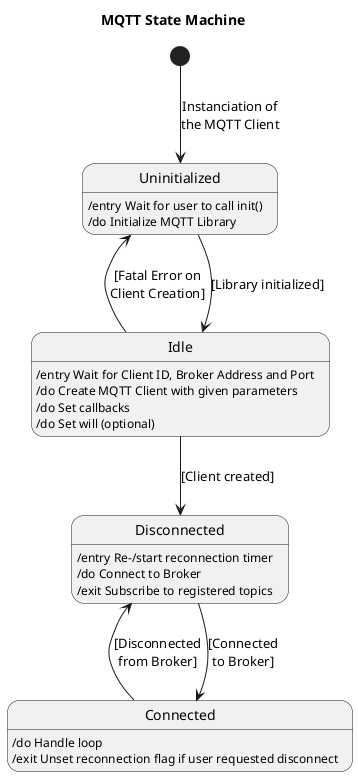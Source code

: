 @startuml MQTT State Machine

Title MQTT State Machine
hide empty description


state "Uninitialized" as Uninitialized
state "Idle" as Idle
state "Disconnected" as Disconnected
state "Connected" as Connected


Uninitialized: /entry Wait for user to call init()
Uninitialized: /do Initialize MQTT Library

Idle: /entry Wait for Client ID, Broker Address and Port
Idle: /do Create MQTT Client with given parameters
Idle: /do Set callbacks
Idle: /do Set will (optional)

Disconnected: /entry Re-/start reconnection timer
Disconnected: /do Connect to Broker
Disconnected: /exit Subscribe to registered topics

Connected: /do Handle loop
Connected: /exit Unset reconnection flag if user requested disconnect


[*] --> Uninitialized : Instanciation of\nthe MQTT Client
Uninitialized --> Idle : [Library initialized]
Uninitialized <-- Idle : [Fatal Error on\nClient Creation]
Idle --> Disconnected : [Client created]
Disconnected --> Connected : [Connected\nto Broker]
Disconnected <-- Connected : [Disconnected\nfrom Broker]

@enduml